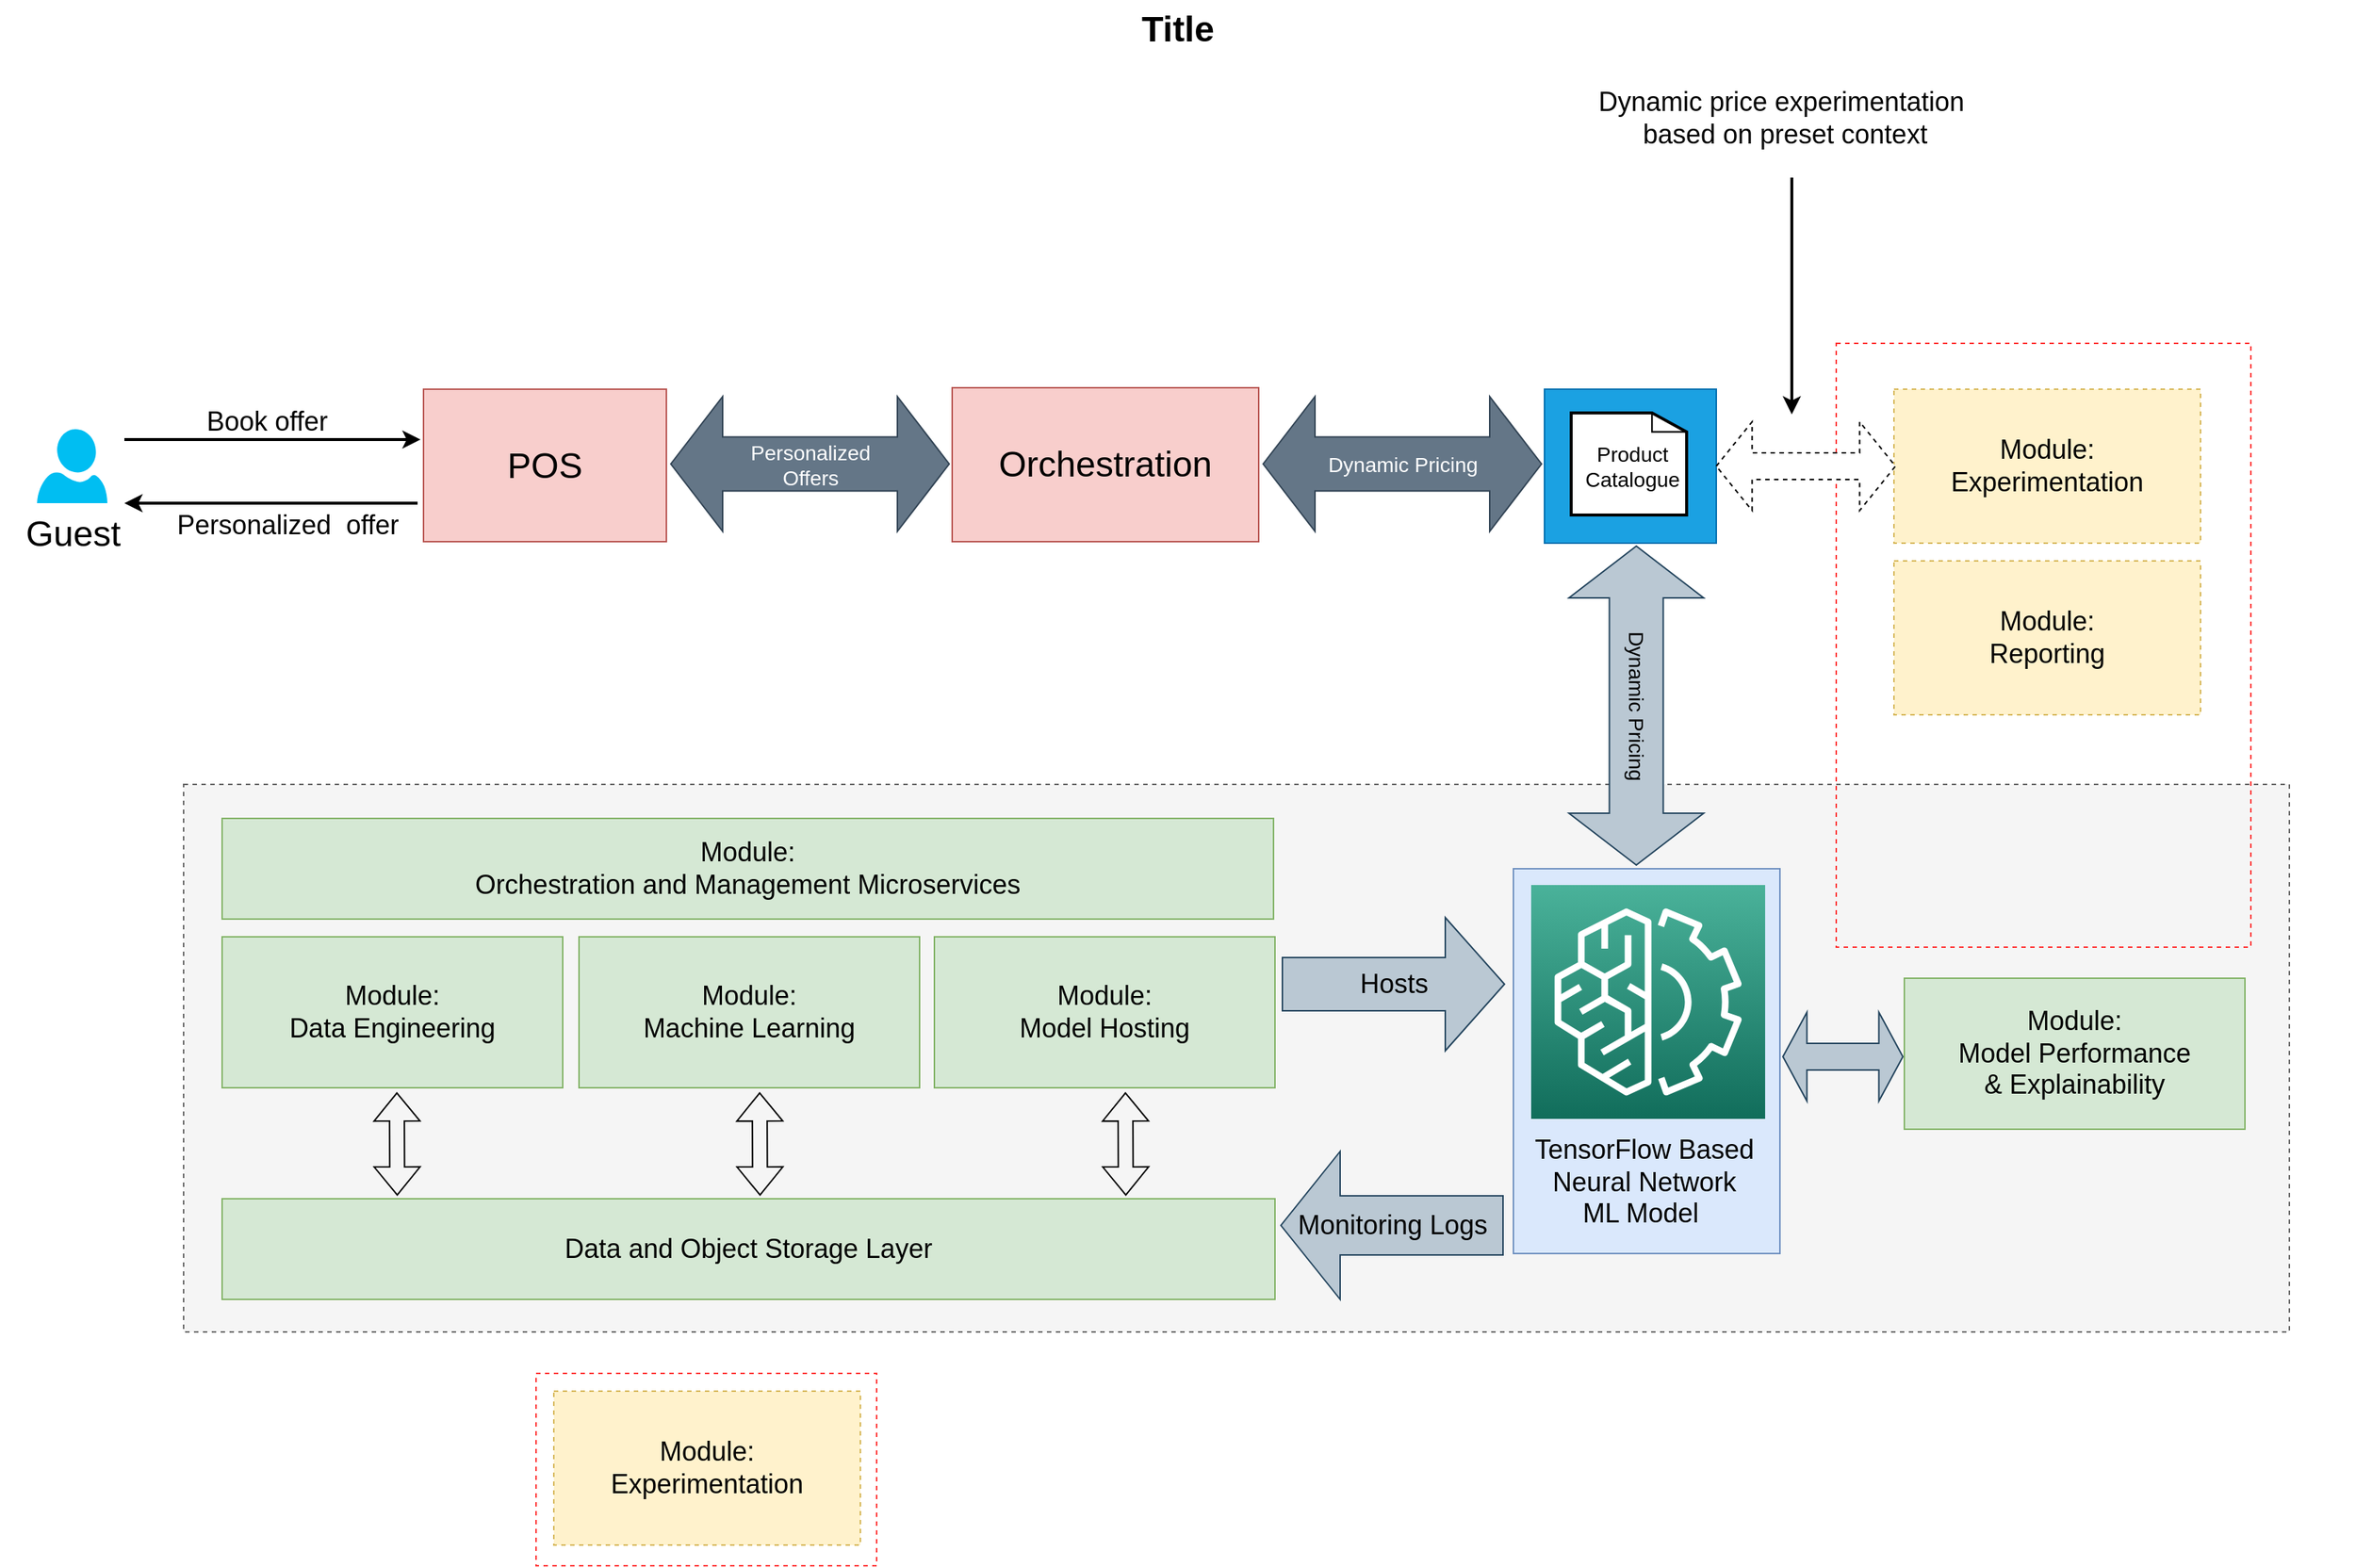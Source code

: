 <mxfile version="21.1.5" type="github">
  <diagram name="Page-1" id="74b105a0-9070-1c63-61bc-23e55f88626e">
    <mxGraphModel dx="1764" dy="1044" grid="1" gridSize="10" guides="1" tooltips="1" connect="1" arrows="1" fold="1" page="1" pageScale="1.5" pageWidth="1169" pageHeight="826" background="none" math="0" shadow="0">
      <root>
        <mxCell id="0" style=";html=1;" />
        <mxCell id="1" style=";html=1;" parent="0" />
        <mxCell id="boQCoTf2LVf0JerHzZlF-33" value="" style="rounded=0;whiteSpace=wrap;html=1;fillColor=#f5f5f5;dashed=1;strokeColor=#666666;fontColor=#333333;" vertex="1" parent="1">
          <mxGeometry x="270" y="570" width="1422" height="370" as="geometry" />
        </mxCell>
        <mxCell id="boQCoTf2LVf0JerHzZlF-29" value="" style="rounded=0;whiteSpace=wrap;html=1;fillColor=none;dashed=1;strokeColor=#FF3333;" vertex="1" parent="1">
          <mxGeometry x="1386" y="272" width="280" height="408" as="geometry" />
        </mxCell>
        <mxCell id="10b056a9c633e61c-30" value="Title" style="text;strokeColor=none;fillColor=none;html=1;fontSize=24;fontStyle=1;verticalAlign=middle;align=center;" parent="1" vertex="1">
          <mxGeometry x="146" y="40" width="1590" height="40" as="geometry" />
        </mxCell>
        <mxCell id="boQCoTf2LVf0JerHzZlF-1" value="&lt;font style=&quot;font-size: 24px;&quot;&gt;Guest&lt;/font&gt;" style="verticalLabelPosition=bottom;html=1;verticalAlign=top;align=center;strokeColor=none;fillColor=#00BEF2;shape=mxgraph.azure.user;" vertex="1" parent="1">
          <mxGeometry x="171" y="330" width="47.5" height="50" as="geometry" />
        </mxCell>
        <mxCell id="boQCoTf2LVf0JerHzZlF-5" value="&lt;font style=&quot;font-size: 24px;&quot;&gt;POS&lt;/font&gt;" style="rounded=0;whiteSpace=wrap;html=1;fillColor=#f8cecc;strokeColor=#b85450;" vertex="1" parent="1">
          <mxGeometry x="432" y="303" width="164" height="103" as="geometry" />
        </mxCell>
        <mxCell id="boQCoTf2LVf0JerHzZlF-6" value="" style="endArrow=classic;html=1;rounded=0;strokeWidth=2;" edge="1" parent="1">
          <mxGeometry width="50" height="50" relative="1" as="geometry">
            <mxPoint x="230" y="337" as="sourcePoint" />
            <mxPoint x="430" y="337" as="targetPoint" />
          </mxGeometry>
        </mxCell>
        <mxCell id="boQCoTf2LVf0JerHzZlF-7" value="" style="endArrow=classic;html=1;rounded=0;strokeWidth=2;" edge="1" parent="1">
          <mxGeometry width="50" height="50" relative="1" as="geometry">
            <mxPoint x="428" y="380" as="sourcePoint" />
            <mxPoint x="230" y="380" as="targetPoint" />
          </mxGeometry>
        </mxCell>
        <mxCell id="boQCoTf2LVf0JerHzZlF-8" value="&lt;font style=&quot;font-size: 18px;&quot;&gt;Book offer&lt;/font&gt;" style="text;html=1;align=center;verticalAlign=middle;resizable=0;points=[];autosize=1;strokeColor=none;fillColor=none;" vertex="1" parent="1">
          <mxGeometry x="271" y="305" width="110" height="40" as="geometry" />
        </mxCell>
        <mxCell id="boQCoTf2LVf0JerHzZlF-9" value="&lt;font style=&quot;font-size: 18px;&quot;&gt;Personalized&amp;nbsp; offer&lt;/font&gt;" style="text;html=1;align=center;verticalAlign=middle;resizable=0;points=[];autosize=1;strokeColor=none;fillColor=none;" vertex="1" parent="1">
          <mxGeometry x="255" y="375" width="170" height="40" as="geometry" />
        </mxCell>
        <mxCell id="boQCoTf2LVf0JerHzZlF-13" value="&lt;font style=&quot;font-size: 14px;&quot;&gt;Personalized&lt;br&gt;Offers&lt;/font&gt;" style="html=1;shadow=0;dashed=0;align=center;verticalAlign=middle;shape=mxgraph.arrows2.twoWayArrow;dy=0.6;dx=35;fillColor=#647687;fontColor=#ffffff;strokeColor=#314354;" vertex="1" parent="1">
          <mxGeometry x="599" y="308" width="188" height="91" as="geometry" />
        </mxCell>
        <mxCell id="boQCoTf2LVf0JerHzZlF-18" value="&lt;font style=&quot;font-size: 24px;&quot;&gt;Orchestration&lt;/font&gt;" style="rounded=0;whiteSpace=wrap;html=1;fillColor=#f8cecc;strokeColor=#b85450;" vertex="1" parent="1">
          <mxGeometry x="789" y="302" width="207" height="104" as="geometry" />
        </mxCell>
        <mxCell id="boQCoTf2LVf0JerHzZlF-19" value="&lt;span style=&quot;font-size: 14px;&quot;&gt;&lt;font color=&quot;#ffffff&quot;&gt;Dynamic Pricing&lt;/font&gt;&lt;/span&gt;" style="html=1;shadow=0;dashed=0;align=center;verticalAlign=middle;shape=mxgraph.arrows2.twoWayArrow;dy=0.6;dx=35;fillColor=#647687;strokeColor=#314354;fontColor=#ffffff;" vertex="1" parent="1">
          <mxGeometry x="999" y="308" width="188" height="91" as="geometry" />
        </mxCell>
        <mxCell id="boQCoTf2LVf0JerHzZlF-20" value="" style="rounded=0;whiteSpace=wrap;html=1;fillColor=#1ba1e2;fontColor=#ffffff;strokeColor=#006EAF;" vertex="1" parent="1">
          <mxGeometry x="1189" y="303" width="116" height="104" as="geometry" />
        </mxCell>
        <mxCell id="boQCoTf2LVf0JerHzZlF-22" value="" style="shape=mxgraph.cisco.misc.page_icon;html=1;pointerEvents=1;dashed=0;strokeWidth=2;verticalLabelPosition=bottom;verticalAlign=top;align=center;outlineConnect=0;" vertex="1" parent="1">
          <mxGeometry x="1207" y="319" width="78" height="69" as="geometry" />
        </mxCell>
        <mxCell id="boQCoTf2LVf0JerHzZlF-23" value="&lt;span style=&quot;font-size: 14px;&quot;&gt;Product&lt;br&gt;Catalogue&lt;/span&gt;" style="text;html=1;align=center;verticalAlign=middle;resizable=0;points=[];autosize=1;strokeColor=none;fillColor=none;" vertex="1" parent="1">
          <mxGeometry x="1203" y="330" width="90" height="50" as="geometry" />
        </mxCell>
        <mxCell id="boQCoTf2LVf0JerHzZlF-24" value="&lt;font style=&quot;font-size: 18px;&quot;&gt;Module: &lt;br&gt;Experimentation&lt;/font&gt;" style="rounded=0;whiteSpace=wrap;html=1;fillColor=#fff2cc;strokeColor=#d6b656;dashed=1;" vertex="1" parent="1">
          <mxGeometry x="1425" y="303" width="207" height="104" as="geometry" />
        </mxCell>
        <mxCell id="boQCoTf2LVf0JerHzZlF-25" value="&lt;font style=&quot;font-size: 18px;&quot;&gt;Module:&lt;br&gt;Reporting&lt;/font&gt;" style="rounded=0;whiteSpace=wrap;html=1;fillColor=#fff2cc;strokeColor=#d6b656;dashed=1;" vertex="1" parent="1">
          <mxGeometry x="1425" y="419" width="207" height="104" as="geometry" />
        </mxCell>
        <mxCell id="boQCoTf2LVf0JerHzZlF-28" value="" style="shape=doubleArrow;whiteSpace=wrap;html=1;dashed=1;" vertex="1" parent="1">
          <mxGeometry x="1305" y="325" width="121" height="60" as="geometry" />
        </mxCell>
        <mxCell id="boQCoTf2LVf0JerHzZlF-30" value="&lt;font style=&quot;font-size: 18px;&quot;&gt;Dynamic price experimentation&amp;nbsp;&lt;br&gt;based on preset context&lt;br&gt;&lt;/font&gt;" style="text;html=1;align=center;verticalAlign=middle;resizable=0;points=[];autosize=1;strokeColor=none;fillColor=none;" vertex="1" parent="1">
          <mxGeometry x="1211" y="90" width="280" height="60" as="geometry" />
        </mxCell>
        <mxCell id="boQCoTf2LVf0JerHzZlF-31" value="" style="endArrow=classic;html=1;rounded=0;strokeWidth=2;" edge="1" parent="1">
          <mxGeometry width="50" height="50" relative="1" as="geometry">
            <mxPoint x="1356" y="160" as="sourcePoint" />
            <mxPoint x="1356" y="320" as="targetPoint" />
          </mxGeometry>
        </mxCell>
        <mxCell id="boQCoTf2LVf0JerHzZlF-39" value="&lt;font style=&quot;font-size: 18px;&quot;&gt;Data and Object Storage Layer&lt;/font&gt;" style="rounded=0;whiteSpace=wrap;html=1;fillColor=#d5e8d4;strokeColor=#82b366;" vertex="1" parent="1">
          <mxGeometry x="296" y="850" width="711" height="68" as="geometry" />
        </mxCell>
        <mxCell id="boQCoTf2LVf0JerHzZlF-41" value="" style="group" vertex="1" connectable="0" parent="1">
          <mxGeometry x="1168" y="627" width="180" height="260" as="geometry" />
        </mxCell>
        <mxCell id="boQCoTf2LVf0JerHzZlF-40" value="" style="rounded=0;whiteSpace=wrap;html=1;fillColor=#dae8fc;strokeColor=#6c8ebf;" vertex="1" parent="boQCoTf2LVf0JerHzZlF-41">
          <mxGeometry width="180" height="260" as="geometry" />
        </mxCell>
        <mxCell id="boQCoTf2LVf0JerHzZlF-37" value="" style="sketch=0;points=[[0,0,0],[0.25,0,0],[0.5,0,0],[0.75,0,0],[1,0,0],[0,1,0],[0.25,1,0],[0.5,1,0],[0.75,1,0],[1,1,0],[0,0.25,0],[0,0.5,0],[0,0.75,0],[1,0.25,0],[1,0.5,0],[1,0.75,0]];outlineConnect=0;fontColor=#232F3E;gradientColor=#4AB29A;gradientDirection=north;fillColor=#116D5B;strokeColor=#ffffff;dashed=0;verticalLabelPosition=bottom;verticalAlign=top;align=center;html=1;fontSize=12;fontStyle=0;aspect=fixed;shape=mxgraph.aws4.resourceIcon;resIcon=mxgraph.aws4.machine_learning;" vertex="1" parent="boQCoTf2LVf0JerHzZlF-41">
          <mxGeometry x="12" y="11" width="158" height="158" as="geometry" />
        </mxCell>
        <mxCell id="boQCoTf2LVf0JerHzZlF-38" value="&lt;font style=&quot;font-size: 18px;&quot;&gt;TensorFlow Based&lt;br&gt;Neural Network&lt;br&gt;ML Model&amp;nbsp;&lt;br&gt;&lt;/font&gt;" style="text;html=1;align=center;verticalAlign=middle;resizable=0;points=[];autosize=1;strokeColor=none;fillColor=none;" vertex="1" parent="boQCoTf2LVf0JerHzZlF-41">
          <mxGeometry x="3" y="172" width="170" height="80" as="geometry" />
        </mxCell>
        <mxCell id="boQCoTf2LVf0JerHzZlF-42" value="&lt;font style=&quot;font-size: 18px;&quot;&gt;Module:&lt;br&gt;Orchestration and Management Microservices&lt;br&gt;&lt;/font&gt;" style="rounded=0;whiteSpace=wrap;html=1;fillColor=#d5e8d4;strokeColor=#82b366;" vertex="1" parent="1">
          <mxGeometry x="296" y="593" width="710" height="68" as="geometry" />
        </mxCell>
        <mxCell id="boQCoTf2LVf0JerHzZlF-43" value="&lt;font style=&quot;font-size: 18px;&quot;&gt;Module:&lt;br&gt;Data Engineering&lt;br&gt;&lt;/font&gt;" style="rounded=0;whiteSpace=wrap;html=1;fillColor=#d5e8d4;strokeColor=#82b366;" vertex="1" parent="1">
          <mxGeometry x="296" y="673" width="230" height="102" as="geometry" />
        </mxCell>
        <mxCell id="boQCoTf2LVf0JerHzZlF-47" value="&lt;span style=&quot;font-size: 14px;&quot;&gt;Dynamic Pricing&lt;/span&gt;" style="html=1;shadow=0;dashed=0;align=center;verticalAlign=middle;shape=mxgraph.arrows2.twoWayArrow;dy=0.6;dx=35;rotation=90;fillColor=#bac8d3;strokeColor=#23445d;" vertex="1" parent="1">
          <mxGeometry x="1143.25" y="471.25" width="215.5" height="91" as="geometry" />
        </mxCell>
        <mxCell id="boQCoTf2LVf0JerHzZlF-51" value="&lt;font style=&quot;font-size: 18px;&quot;&gt;Module:&lt;br&gt;Machine Learning&lt;br&gt;&lt;/font&gt;" style="rounded=0;whiteSpace=wrap;html=1;fillColor=#d5e8d4;strokeColor=#82b366;" vertex="1" parent="1">
          <mxGeometry x="537" y="673" width="230" height="102" as="geometry" />
        </mxCell>
        <mxCell id="boQCoTf2LVf0JerHzZlF-52" value="&lt;font style=&quot;font-size: 18px;&quot;&gt;Module:&lt;br&gt;Model Hosting&lt;br&gt;&lt;/font&gt;" style="rounded=0;whiteSpace=wrap;html=1;fillColor=#d5e8d4;strokeColor=#82b366;" vertex="1" parent="1">
          <mxGeometry x="777" y="673" width="230" height="102" as="geometry" />
        </mxCell>
        <mxCell id="boQCoTf2LVf0JerHzZlF-54" value="&lt;font style=&quot;font-size: 18px;&quot;&gt;Hosts&lt;/font&gt;" style="html=1;shadow=0;dashed=0;align=center;verticalAlign=middle;shape=mxgraph.arrows2.arrow;dy=0.6;dx=40;notch=0;fillColor=#bac8d3;strokeColor=#23445d;" vertex="1" parent="1">
          <mxGeometry x="1012" y="660" width="150" height="90" as="geometry" />
        </mxCell>
        <mxCell id="boQCoTf2LVf0JerHzZlF-55" value="&lt;font style=&quot;font-size: 18px;&quot;&gt;Monitoring Logs&lt;/font&gt;" style="html=1;shadow=0;dashed=0;align=center;verticalAlign=middle;shape=mxgraph.arrows2.arrow;dy=0.6;dx=40;flipH=1;notch=0;fillColor=#bac8d3;strokeColor=#23445d;" vertex="1" parent="1">
          <mxGeometry x="1011" y="818" width="150" height="100" as="geometry" />
        </mxCell>
        <mxCell id="boQCoTf2LVf0JerHzZlF-59" value="&lt;font style=&quot;font-size: 18px;&quot;&gt;Module:&lt;br&gt;Model Performance&lt;br&gt;&amp;amp; Explainability&lt;br&gt;&lt;/font&gt;" style="rounded=0;whiteSpace=wrap;html=1;fillColor=#d5e8d4;strokeColor=#82b366;" vertex="1" parent="1">
          <mxGeometry x="1432" y="701" width="230" height="102" as="geometry" />
        </mxCell>
        <mxCell id="boQCoTf2LVf0JerHzZlF-60" value="" style="shape=doubleArrow;whiteSpace=wrap;html=1;fillColor=#bac8d3;strokeColor=#23445d;" vertex="1" parent="1">
          <mxGeometry x="1350" y="724" width="81" height="60" as="geometry" />
        </mxCell>
        <mxCell id="boQCoTf2LVf0JerHzZlF-63" value="" style="shape=flexArrow;endArrow=classic;startArrow=classic;html=1;rounded=0;entryX=0.394;entryY=0.027;entryDx=0;entryDy=0;entryPerimeter=0;" edge="1" parent="1">
          <mxGeometry width="100" height="100" relative="1" as="geometry">
            <mxPoint x="414" y="778" as="sourcePoint" />
            <mxPoint x="414.268" y="847.99" as="targetPoint" />
          </mxGeometry>
        </mxCell>
        <mxCell id="boQCoTf2LVf0JerHzZlF-64" value="" style="shape=flexArrow;endArrow=classic;startArrow=classic;html=1;rounded=0;entryX=0.394;entryY=0.027;entryDx=0;entryDy=0;entryPerimeter=0;" edge="1" parent="1">
          <mxGeometry width="100" height="100" relative="1" as="geometry">
            <mxPoint x="659" y="778" as="sourcePoint" />
            <mxPoint x="659.268" y="847.99" as="targetPoint" />
          </mxGeometry>
        </mxCell>
        <mxCell id="boQCoTf2LVf0JerHzZlF-65" value="" style="shape=flexArrow;endArrow=classic;startArrow=classic;html=1;rounded=0;entryX=0.394;entryY=0.027;entryDx=0;entryDy=0;entryPerimeter=0;" edge="1" parent="1">
          <mxGeometry width="100" height="100" relative="1" as="geometry">
            <mxPoint x="906" y="778" as="sourcePoint" />
            <mxPoint x="906.268" y="847.99" as="targetPoint" />
          </mxGeometry>
        </mxCell>
        <mxCell id="boQCoTf2LVf0JerHzZlF-66" value="&lt;font style=&quot;font-size: 18px;&quot;&gt;Module: &lt;br&gt;Experimentation&lt;/font&gt;" style="rounded=0;whiteSpace=wrap;html=1;fillColor=#fff2cc;strokeColor=#d6b656;dashed=1;" vertex="1" parent="1">
          <mxGeometry x="520" y="980" width="207" height="104" as="geometry" />
        </mxCell>
        <mxCell id="boQCoTf2LVf0JerHzZlF-67" value="" style="rounded=0;whiteSpace=wrap;html=1;fillColor=none;dashed=1;strokeColor=#FF3333;" vertex="1" parent="1">
          <mxGeometry x="508" y="968" width="230" height="130" as="geometry" />
        </mxCell>
      </root>
    </mxGraphModel>
  </diagram>
</mxfile>
